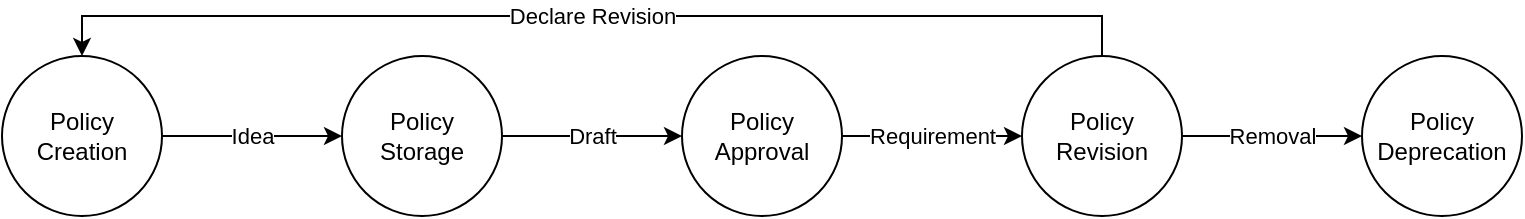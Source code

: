 <mxfile version="15.2.1" type="device"><diagram id="ZrbX1GZ9exAKPIRhypQz" name="Page-1"><mxGraphModel dx="1422" dy="762" grid="1" gridSize="10" guides="1" tooltips="1" connect="1" arrows="1" fold="1" page="1" pageScale="1" pageWidth="850" pageHeight="1100" math="0" shadow="0"><root><mxCell id="0"/><mxCell id="1" parent="0"/><mxCell id="ioMAzhrDBSN4Tq0VZY6P-3" value="Idea" style="edgeStyle=orthogonalEdgeStyle;rounded=0;orthogonalLoop=1;jettySize=auto;html=1;" edge="1" parent="1" source="ioMAzhrDBSN4Tq0VZY6P-1" target="ioMAzhrDBSN4Tq0VZY6P-2"><mxGeometry relative="1" as="geometry"/></mxCell><mxCell id="ioMAzhrDBSN4Tq0VZY6P-1" value="Policy&lt;br&gt;Creation" style="ellipse;whiteSpace=wrap;html=1;aspect=fixed;" vertex="1" parent="1"><mxGeometry x="45" y="270" width="80" height="80" as="geometry"/></mxCell><mxCell id="ioMAzhrDBSN4Tq0VZY6P-5" value="Draft" style="edgeStyle=orthogonalEdgeStyle;rounded=0;orthogonalLoop=1;jettySize=auto;html=1;" edge="1" parent="1" source="ioMAzhrDBSN4Tq0VZY6P-2" target="ioMAzhrDBSN4Tq0VZY6P-4"><mxGeometry relative="1" as="geometry"/></mxCell><mxCell id="ioMAzhrDBSN4Tq0VZY6P-2" value="Policy&lt;br&gt;Storage" style="ellipse;whiteSpace=wrap;html=1;aspect=fixed;" vertex="1" parent="1"><mxGeometry x="215" y="270" width="80" height="80" as="geometry"/></mxCell><mxCell id="ioMAzhrDBSN4Tq0VZY6P-7" value="Requirement" style="edgeStyle=orthogonalEdgeStyle;rounded=0;orthogonalLoop=1;jettySize=auto;html=1;" edge="1" parent="1" source="ioMAzhrDBSN4Tq0VZY6P-4" target="ioMAzhrDBSN4Tq0VZY6P-6"><mxGeometry relative="1" as="geometry"/></mxCell><mxCell id="ioMAzhrDBSN4Tq0VZY6P-4" value="Policy&lt;br&gt;Approval" style="ellipse;whiteSpace=wrap;html=1;aspect=fixed;" vertex="1" parent="1"><mxGeometry x="385" y="270" width="80" height="80" as="geometry"/></mxCell><mxCell id="ioMAzhrDBSN4Tq0VZY6P-8" value="Declare Revision" style="edgeStyle=orthogonalEdgeStyle;rounded=0;orthogonalLoop=1;jettySize=auto;html=1;exitX=0.5;exitY=0;exitDx=0;exitDy=0;entryX=0.5;entryY=0;entryDx=0;entryDy=0;" edge="1" parent="1" source="ioMAzhrDBSN4Tq0VZY6P-6" target="ioMAzhrDBSN4Tq0VZY6P-1"><mxGeometry relative="1" as="geometry"/></mxCell><mxCell id="ioMAzhrDBSN4Tq0VZY6P-10" value="Removal" style="edgeStyle=orthogonalEdgeStyle;rounded=0;orthogonalLoop=1;jettySize=auto;html=1;" edge="1" parent="1" source="ioMAzhrDBSN4Tq0VZY6P-6" target="ioMAzhrDBSN4Tq0VZY6P-9"><mxGeometry relative="1" as="geometry"/></mxCell><mxCell id="ioMAzhrDBSN4Tq0VZY6P-6" value="Policy&lt;br&gt;Revision" style="ellipse;whiteSpace=wrap;html=1;aspect=fixed;" vertex="1" parent="1"><mxGeometry x="555" y="270" width="80" height="80" as="geometry"/></mxCell><mxCell id="ioMAzhrDBSN4Tq0VZY6P-9" value="Policy&lt;br&gt;Deprecation" style="ellipse;whiteSpace=wrap;html=1;aspect=fixed;" vertex="1" parent="1"><mxGeometry x="725" y="270" width="80" height="80" as="geometry"/></mxCell></root></mxGraphModel></diagram></mxfile>